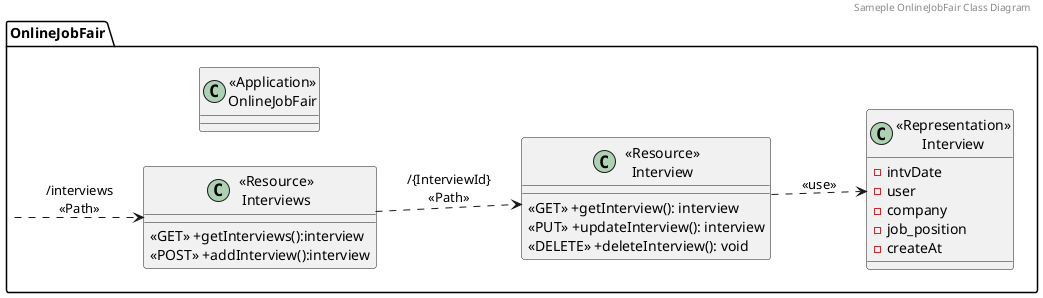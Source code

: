 @startuml
header Sameple OnlineJobFair Class Diagram

left to right direction
package "OnlineJobFair"{
    class "<<Application>>\nOnlineJobFair" as OnlineJobFair{}

    class "<<Resource>>\nInterviews" as ResourceInterviews{
        <<GET>> +getInterviews():interview
        <<POST>> +addInterview():interview
    }

    class "<<Resource>>\nInterview" as ResourceInterview {
        <<GET>> +getInterview(): interview
        <<PUT>> +updateInterview(): interview
        <<DELETE>> +deleteInterview(): void
    }

    class "<<Representation>>\nInterview" as RepresentationInterview {
        -intvDate
        -user
        -company
        -job_position
        -createAt
    }

}

OnlineJobFair ..> ResourceInterviews:"/interviews\n<<Path>>"
ResourceInterviews ..> ResourceInterview: "/{InterviewId}\n<<Path>>"
ResourceInterview ..> RepresentationInterview: "<<use>>"

@enduml